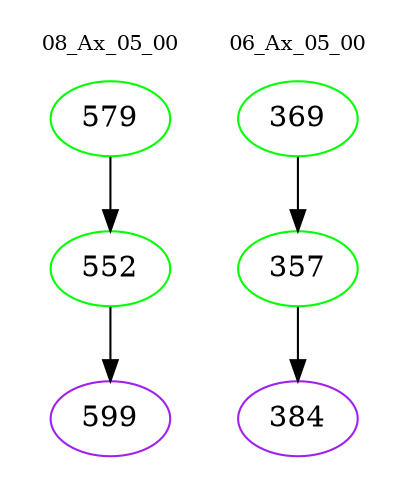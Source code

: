 digraph{
subgraph cluster_0 {
color = white
label = "08_Ax_05_00";
fontsize=10;
T0_579 [label="579", color="green"]
T0_579 -> T0_552 [color="black"]
T0_552 [label="552", color="green"]
T0_552 -> T0_599 [color="black"]
T0_599 [label="599", color="purple"]
}
subgraph cluster_1 {
color = white
label = "06_Ax_05_00";
fontsize=10;
T1_369 [label="369", color="green"]
T1_369 -> T1_357 [color="black"]
T1_357 [label="357", color="green"]
T1_357 -> T1_384 [color="black"]
T1_384 [label="384", color="purple"]
}
}
